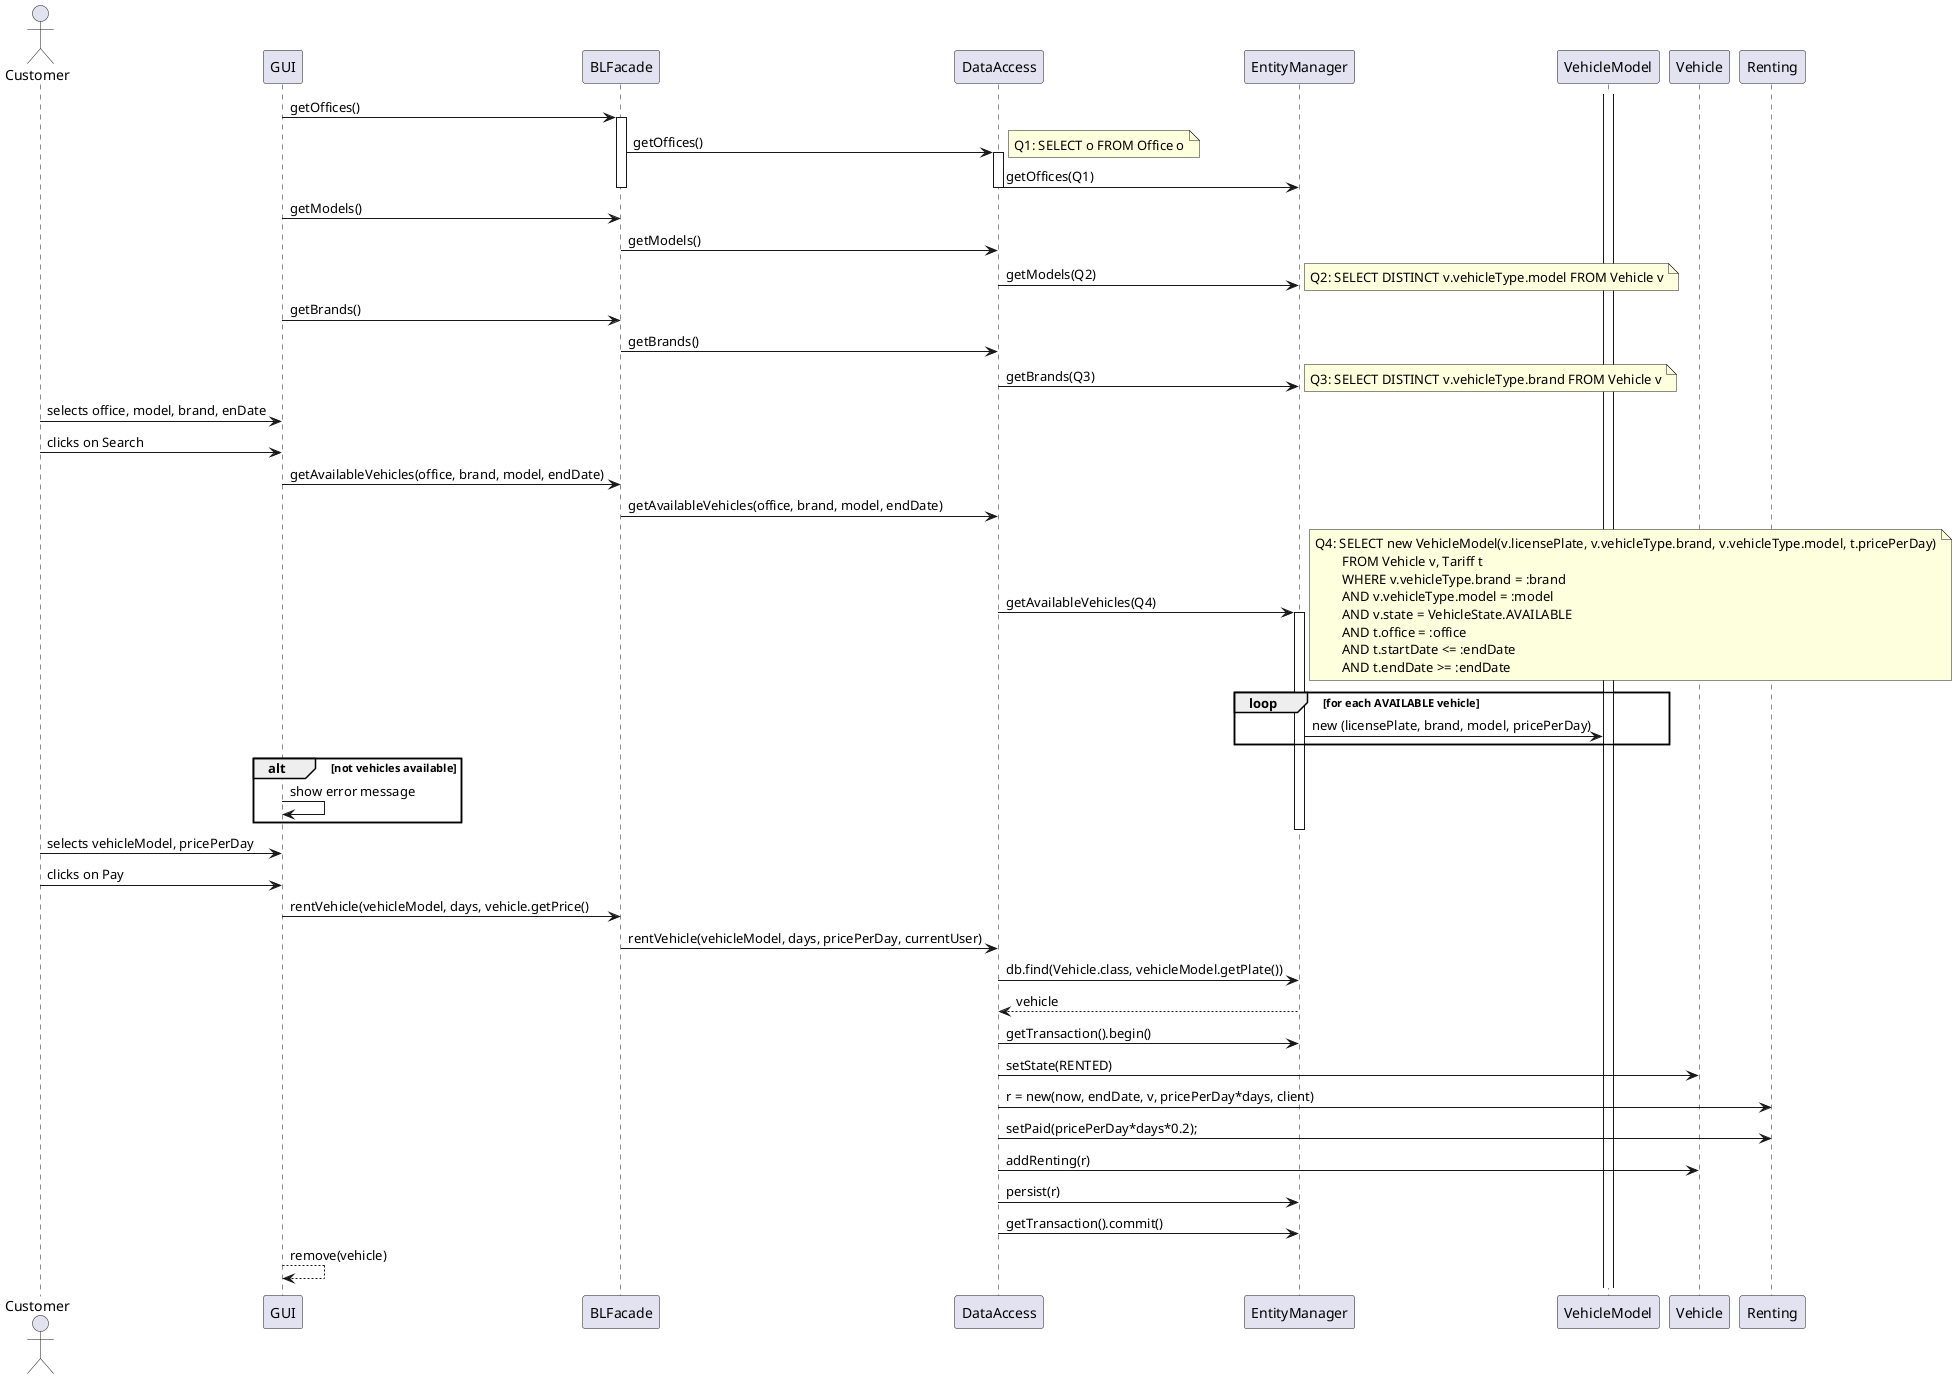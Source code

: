 @startuml

actor Customer as "Customer"
participant GUI
participant "BLFacade" as BLFacade
participant "DataAccess" as DataAccess
participant "EntityManager" as EntityManager
participant "VehicleModel" as VehicleModel

GUI -> BLFacade : getOffices()
activate BLFacade
BLFacade -> DataAccess : getOffices()
  note right
    Q1: SELECT o FROM Office o
  end note
activate DataAccess
DataAccess -> EntityManager : getOffices(Q1)
deactivate DataAccess
deactivate BLFacade


GUI -> BLFacade : getModels()
BLFacade -> DataAccess : getModels()
DataAccess -> EntityManager : getModels(Q2)
  note right
    Q2: SELECT DISTINCT v.vehicleType.model FROM Vehicle v
  end note


GUI -> BLFacade : getBrands()
BLFacade -> DataAccess : getBrands()
DataAccess -> EntityManager : getBrands(Q3)
  note right
    Q3: SELECT DISTINCT v.vehicleType.brand FROM Vehicle v
  end note

Customer -> GUI : selects office, model, brand, enDate
Customer -> GUI: clicks on Search
GUI -> BLFacade : getAvailableVehicles(office, brand, model, endDate)
BLFacade -> DataAccess : getAvailableVehicles(office, brand, model, endDate)

'alt brand and model not empty

    DataAccess -> EntityManager : getAvailableVehicles(Q4)

'else

 '   DataAccess -> EntityManager : getAvailableVehicles(Q5)
'end

note right
    Q4: SELECT new VehicleModel(v.licensePlate, v.vehicleType.brand, v.vehicleType.model, t.pricePerDay)
            FROM Vehicle v, Tariff t
            WHERE v.vehicleType.brand = :brand
            AND v.vehicleType.model = :model
            AND v.state = VehicleState.AVAILABLE
            AND t.office = :office
            AND t.startDate <= :endDate
            AND t.endDate >= :endDate
end note

activate EntityManager
loop for each AVAILABLE vehicle
EntityManager -> VehicleModel: new (licensePlate, brand, model, pricePerDay)
end loop

alt not vehicles available
 GUI -> GUI: show error message

end


activate VehicleModel
deactivate EntityManager

Customer -> GUI: selects vehicleModel, pricePerDay
Customer -> GUI: clicks on Pay
GUI -> BLFacade: rentVehicle(vehicleModel, days, vehicle.getPrice()
BLFacade -> DataAccess: rentVehicle(vehicleModel, days, pricePerDay, currentUser)
DataAccess -> EntityManager: db.find(Vehicle.class, vehicleModel.getPlate())
EntityManager --> DataAccess: vehicle

DataAccess -> EntityManager: getTransaction().begin()
DataAccess -> Vehicle: setState(RENTED)
DataAccess -> Renting: r = new(now, endDate, v, pricePerDay*days, client)
DataAccess -> Renting: setPaid(pricePerDay*days*0.2);
DataAccess -> Vehicle: addRenting(r)


DataAccess -> EntityManager: persist(r)
' DataAccess -> EntityManager: persist(v)  (Not Needed)
DataAccess -> EntityManager: getTransaction().commit()



GUI --> GUI: remove(vehicle)

@enduml
